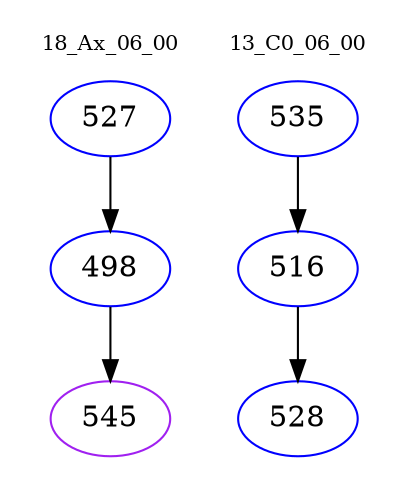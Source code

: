 digraph{
subgraph cluster_0 {
color = white
label = "18_Ax_06_00";
fontsize=10;
T0_527 [label="527", color="blue"]
T0_527 -> T0_498 [color="black"]
T0_498 [label="498", color="blue"]
T0_498 -> T0_545 [color="black"]
T0_545 [label="545", color="purple"]
}
subgraph cluster_1 {
color = white
label = "13_C0_06_00";
fontsize=10;
T1_535 [label="535", color="blue"]
T1_535 -> T1_516 [color="black"]
T1_516 [label="516", color="blue"]
T1_516 -> T1_528 [color="black"]
T1_528 [label="528", color="blue"]
}
}
